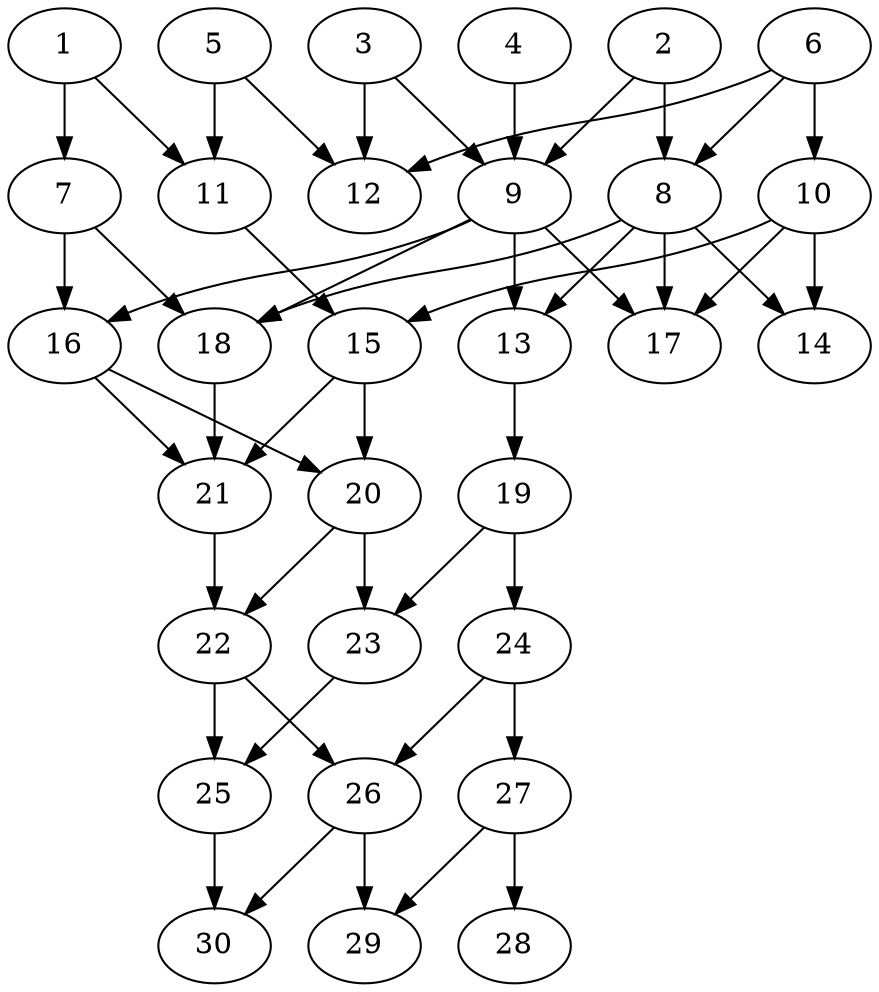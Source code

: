 // DAG automatically generated by daggen at Fri Jul 29 10:40:32 2022
// daggen.exe --dot -n 30 --ccr 0.5 --fat 0.5 --regular 0.5 --density 0.5 -o data\30/random_30_57.gv 
digraph G {
  1 [compute_size="108428736219", trans_size="1037003", result_size="29696", ram="11197280",alpha="0.13"]
  1 -> 7 [size ="29696"]
  1 -> 11 [size ="29696"]
  2 [compute_size="3438540800", trans_size="808810", result_size="1024", ram="31947680",alpha="0.12"]
  2 -> 8 [size ="1024"]
  2 -> 9 [size ="1024"]
  3 [compute_size="4236836864", trans_size="502422", result_size="74752", ram="17430320",alpha="0.12"]
  3 -> 9 [size ="74752"]
  3 -> 12 [size ="74752"]
  4 [compute_size="74247063023", trans_size="104155", result_size="29696", ram="10663472",alpha="0.15"]
  4 -> 9 [size ="29696"]
  5 [compute_size="23526402048", trans_size="93861", result_size="54272", ram="4118384",alpha="0.01"]
  5 -> 11 [size ="54272"]
  5 -> 12 [size ="54272"]
  6 [compute_size="1073741824000", trans_size="10295", result_size="1024", ram="24251024",alpha="0.00"]
  6 -> 8 [size ="1024"]
  6 -> 10 [size ="1024"]
  6 -> 12 [size ="1024"]
  7 [compute_size="549755813888", trans_size="80850", result_size="91136", ram="28131824",alpha="0.07"]
  7 -> 16 [size ="91136"]
  7 -> 18 [size ="91136"]
  8 [compute_size="23208228864", trans_size="118701", result_size="54272", ram="19717616",alpha="0.09"]
  8 -> 13 [size ="54272"]
  8 -> 14 [size ="54272"]
  8 -> 17 [size ="54272"]
  8 -> 18 [size ="54272"]
  9 [compute_size="231928233984", trans_size="605425", result_size="13312", ram="31079648",alpha="0.01"]
  9 -> 13 [size ="13312"]
  9 -> 16 [size ="13312"]
  9 -> 17 [size ="13312"]
  9 -> 18 [size ="13312"]
  10 [compute_size="782757789696", trans_size="460319", result_size="54272", ram="20267264",alpha="0.03"]
  10 -> 14 [size ="54272"]
  10 -> 15 [size ="54272"]
  10 -> 17 [size ="54272"]
  11 [compute_size="124050997248", trans_size="150702", result_size="74752", ram="21521792",alpha="0.03"]
  11 -> 15 [size ="74752"]
  12 [compute_size="782757789696", trans_size="556353", result_size="0", ram="13359440",alpha="0.02"]
  13 [compute_size="28991029248", trans_size="878023", result_size="29696", ram="14778704",alpha="0.01"]
  13 -> 19 [size ="29696"]
  14 [compute_size="1386252288", trans_size="574384", result_size="0", ram="44865200",alpha="0.17"]
  15 [compute_size="8589934592", trans_size="437973", result_size="70656", ram="10962848",alpha="0.08"]
  15 -> 20 [size ="70656"]
  15 -> 21 [size ="70656"]
  16 [compute_size="1219166208", trans_size="170522", result_size="29696", ram="34350608",alpha="0.17"]
  16 -> 20 [size ="29696"]
  16 -> 21 [size ="29696"]
  17 [compute_size="465354752", trans_size="667061", result_size="0", ram="6364496",alpha="0.08"]
  18 [compute_size="1208715264", trans_size="549672", result_size="29696", ram="46229024",alpha="0.03"]
  18 -> 21 [size ="29696"]
  19 [compute_size="782757789696", trans_size="204825", result_size="54272", ram="7381424",alpha="0.09"]
  19 -> 23 [size ="54272"]
  19 -> 24 [size ="54272"]
  20 [compute_size="10877419520", trans_size="87531", result_size="70656", ram="12784448",alpha="0.01"]
  20 -> 22 [size ="70656"]
  20 -> 23 [size ="70656"]
  21 [compute_size="1967538176", trans_size="395678", result_size="70656", ram="42090032",alpha="0.03"]
  21 -> 22 [size ="70656"]
  22 [compute_size="89681733582", trans_size="568661", result_size="9216", ram="7166000",alpha="0.19"]
  22 -> 25 [size ="9216"]
  22 -> 26 [size ="9216"]
  23 [compute_size="301114012693", trans_size="938156", result_size="1024", ram="34893920",alpha="0.20"]
  23 -> 25 [size ="1024"]
  24 [compute_size="231928233984", trans_size="766484", result_size="13312", ram="10395776",alpha="0.10"]
  24 -> 26 [size ="13312"]
  24 -> 27 [size ="13312"]
  25 [compute_size="26731544576", trans_size="1027796", result_size="70656", ram="6454784",alpha="0.13"]
  25 -> 30 [size ="70656"]
  26 [compute_size="231928233984", trans_size="705040", result_size="13312", ram="11008784",alpha="0.10"]
  26 -> 29 [size ="13312"]
  26 -> 30 [size ="13312"]
  27 [compute_size="12110782464", trans_size="264606", result_size="13312", ram="49094480",alpha="0.19"]
  27 -> 28 [size ="13312"]
  27 -> 29 [size ="13312"]
  28 [compute_size="299260290938", trans_size="660827", result_size="0", ram="4222928",alpha="0.08"]
  29 [compute_size="1498693632", trans_size="405716", result_size="0", ram="20877104",alpha="0.06"]
  30 [compute_size="7809286144", trans_size="436630", result_size="0", ram="2562896",alpha="0.07"]
}
